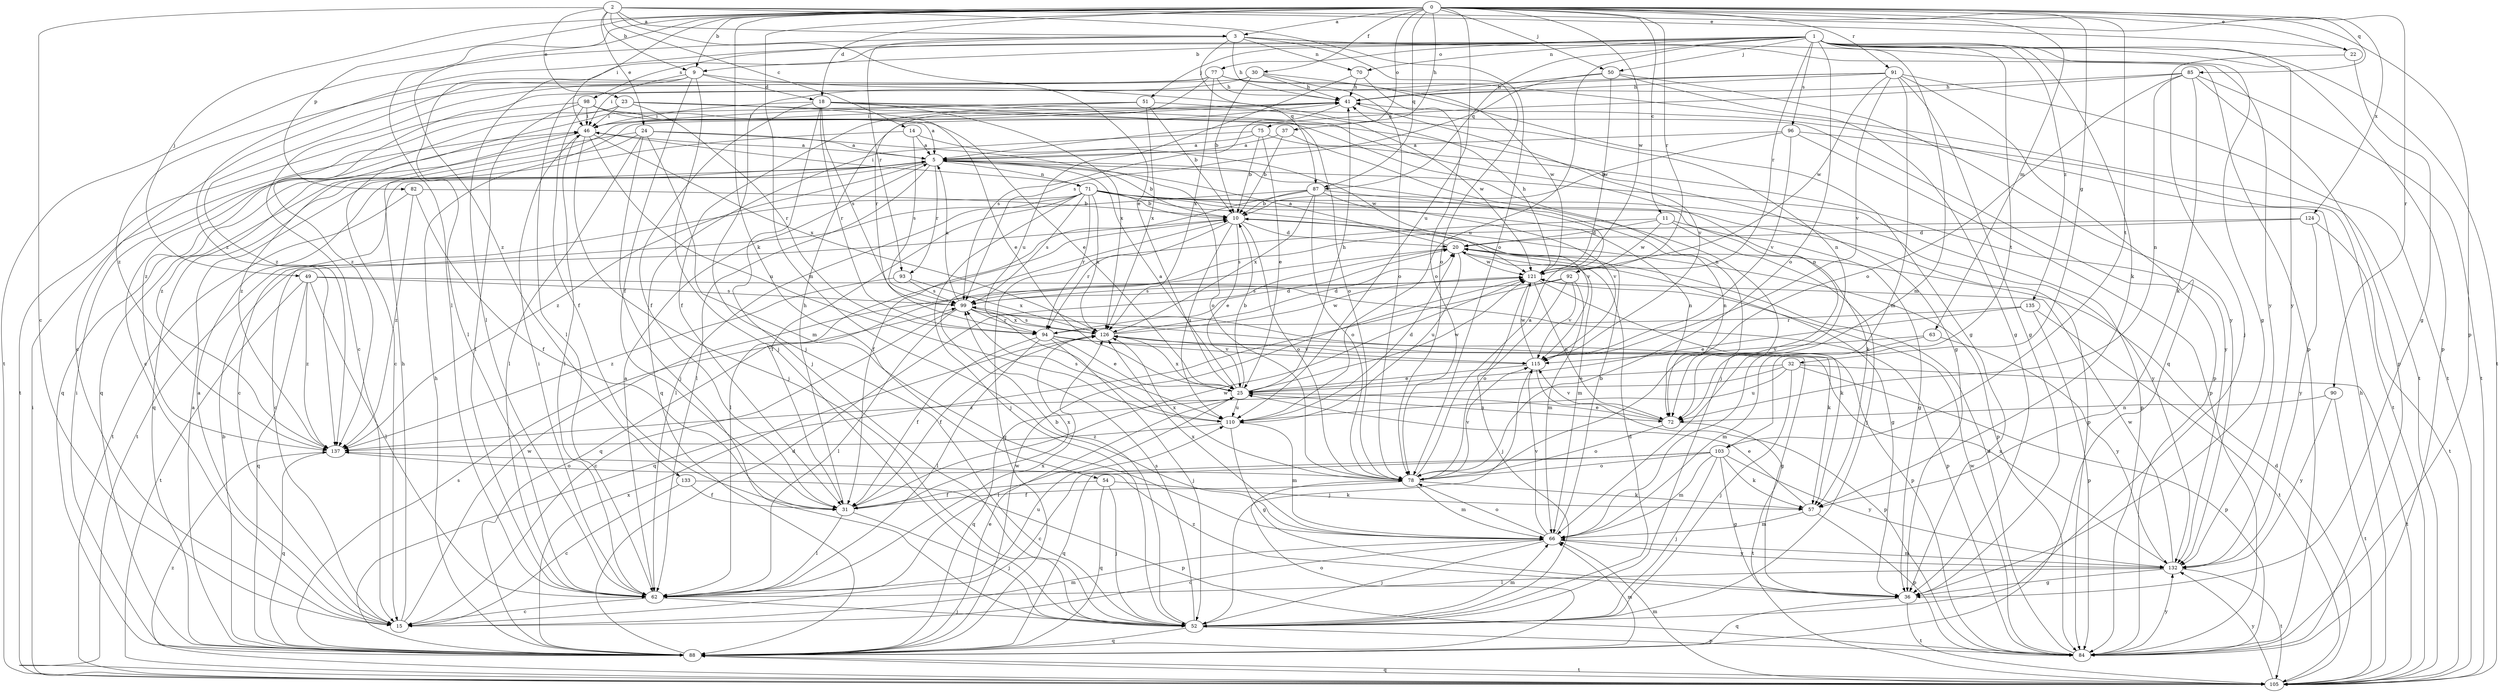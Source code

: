 strict digraph  {
0;
1;
2;
3;
5;
9;
10;
11;
14;
15;
18;
20;
22;
23;
24;
25;
30;
31;
32;
36;
37;
41;
46;
49;
50;
51;
52;
54;
57;
62;
63;
66;
70;
71;
72;
75;
77;
78;
82;
84;
85;
87;
88;
90;
91;
92;
93;
94;
96;
98;
99;
103;
105;
110;
115;
121;
124;
126;
132;
133;
135;
137;
0 -> 3  [label=a];
0 -> 9  [label=b];
0 -> 11  [label=c];
0 -> 18  [label=d];
0 -> 22  [label=e];
0 -> 30  [label=f];
0 -> 32  [label=g];
0 -> 37  [label=h];
0 -> 46  [label=i];
0 -> 49  [label=j];
0 -> 50  [label=j];
0 -> 54  [label=k];
0 -> 62  [label=l];
0 -> 63  [label=m];
0 -> 66  [label=m];
0 -> 75  [label=o];
0 -> 82  [label=p];
0 -> 85  [label=q];
0 -> 87  [label=q];
0 -> 90  [label=r];
0 -> 91  [label=r];
0 -> 92  [label=r];
0 -> 103  [label=t];
0 -> 110  [label=u];
0 -> 121  [label=w];
0 -> 124  [label=x];
0 -> 133  [label=z];
1 -> 9  [label=b];
1 -> 36  [label=g];
1 -> 50  [label=j];
1 -> 51  [label=j];
1 -> 57  [label=k];
1 -> 62  [label=l];
1 -> 66  [label=m];
1 -> 70  [label=n];
1 -> 77  [label=o];
1 -> 78  [label=o];
1 -> 84  [label=p];
1 -> 87  [label=q];
1 -> 92  [label=r];
1 -> 96  [label=s];
1 -> 103  [label=t];
1 -> 105  [label=t];
1 -> 110  [label=u];
1 -> 132  [label=y];
1 -> 135  [label=z];
1 -> 137  [label=z];
2 -> 3  [label=a];
2 -> 9  [label=b];
2 -> 14  [label=c];
2 -> 15  [label=c];
2 -> 22  [label=e];
2 -> 23  [label=e];
2 -> 24  [label=e];
2 -> 25  [label=e];
2 -> 78  [label=o];
2 -> 84  [label=p];
3 -> 41  [label=h];
3 -> 70  [label=n];
3 -> 78  [label=o];
3 -> 84  [label=p];
3 -> 87  [label=q];
3 -> 93  [label=r];
3 -> 98  [label=s];
3 -> 105  [label=t];
3 -> 132  [label=y];
5 -> 10  [label=b];
5 -> 15  [label=c];
5 -> 62  [label=l];
5 -> 71  [label=n];
5 -> 84  [label=p];
5 -> 88  [label=q];
5 -> 93  [label=r];
5 -> 137  [label=z];
9 -> 18  [label=d];
9 -> 31  [label=f];
9 -> 46  [label=i];
9 -> 52  [label=j];
9 -> 62  [label=l];
9 -> 72  [label=n];
9 -> 137  [label=z];
10 -> 20  [label=d];
10 -> 25  [label=e];
10 -> 62  [label=l];
10 -> 78  [label=o];
10 -> 84  [label=p];
10 -> 94  [label=r];
10 -> 110  [label=u];
11 -> 20  [label=d];
11 -> 36  [label=g];
11 -> 52  [label=j];
11 -> 88  [label=q];
11 -> 121  [label=w];
14 -> 5  [label=a];
14 -> 88  [label=q];
14 -> 99  [label=s];
14 -> 121  [label=w];
15 -> 5  [label=a];
15 -> 41  [label=h];
15 -> 66  [label=m];
15 -> 121  [label=w];
18 -> 31  [label=f];
18 -> 46  [label=i];
18 -> 52  [label=j];
18 -> 72  [label=n];
18 -> 78  [label=o];
18 -> 84  [label=p];
18 -> 94  [label=r];
18 -> 99  [label=s];
18 -> 126  [label=x];
20 -> 5  [label=a];
20 -> 36  [label=g];
20 -> 66  [label=m];
20 -> 88  [label=q];
20 -> 110  [label=u];
20 -> 121  [label=w];
22 -> 36  [label=g];
22 -> 52  [label=j];
23 -> 15  [label=c];
23 -> 25  [label=e];
23 -> 36  [label=g];
23 -> 46  [label=i];
23 -> 94  [label=r];
23 -> 137  [label=z];
24 -> 5  [label=a];
24 -> 52  [label=j];
24 -> 62  [label=l];
24 -> 66  [label=m];
24 -> 78  [label=o];
24 -> 88  [label=q];
24 -> 137  [label=z];
25 -> 5  [label=a];
25 -> 10  [label=b];
25 -> 41  [label=h];
25 -> 62  [label=l];
25 -> 72  [label=n];
25 -> 88  [label=q];
25 -> 110  [label=u];
25 -> 121  [label=w];
25 -> 126  [label=x];
30 -> 10  [label=b];
30 -> 15  [label=c];
30 -> 41  [label=h];
30 -> 52  [label=j];
30 -> 78  [label=o];
30 -> 121  [label=w];
31 -> 41  [label=h];
31 -> 52  [label=j];
31 -> 62  [label=l];
31 -> 121  [label=w];
31 -> 126  [label=x];
32 -> 25  [label=e];
32 -> 52  [label=j];
32 -> 84  [label=p];
32 -> 105  [label=t];
32 -> 110  [label=u];
32 -> 137  [label=z];
36 -> 88  [label=q];
36 -> 105  [label=t];
36 -> 137  [label=z];
37 -> 5  [label=a];
37 -> 10  [label=b];
37 -> 52  [label=j];
41 -> 46  [label=i];
41 -> 99  [label=s];
41 -> 115  [label=v];
46 -> 5  [label=a];
46 -> 52  [label=j];
46 -> 62  [label=l];
46 -> 110  [label=u];
46 -> 126  [label=x];
46 -> 137  [label=z];
49 -> 62  [label=l];
49 -> 84  [label=p];
49 -> 88  [label=q];
49 -> 99  [label=s];
49 -> 105  [label=t];
49 -> 137  [label=z];
50 -> 36  [label=g];
50 -> 41  [label=h];
50 -> 99  [label=s];
50 -> 121  [label=w];
50 -> 132  [label=y];
51 -> 10  [label=b];
51 -> 15  [label=c];
51 -> 31  [label=f];
51 -> 46  [label=i];
51 -> 121  [label=w];
51 -> 126  [label=x];
52 -> 10  [label=b];
52 -> 20  [label=d];
52 -> 66  [label=m];
52 -> 84  [label=p];
52 -> 88  [label=q];
52 -> 99  [label=s];
54 -> 31  [label=f];
54 -> 52  [label=j];
54 -> 57  [label=k];
54 -> 88  [label=q];
57 -> 25  [label=e];
57 -> 66  [label=m];
57 -> 84  [label=p];
62 -> 5  [label=a];
62 -> 15  [label=c];
62 -> 46  [label=i];
62 -> 52  [label=j];
62 -> 110  [label=u];
62 -> 126  [label=x];
63 -> 66  [label=m];
63 -> 115  [label=v];
63 -> 132  [label=y];
66 -> 10  [label=b];
66 -> 15  [label=c];
66 -> 52  [label=j];
66 -> 78  [label=o];
66 -> 115  [label=v];
66 -> 126  [label=x];
66 -> 132  [label=y];
70 -> 41  [label=h];
70 -> 78  [label=o];
70 -> 110  [label=u];
71 -> 10  [label=b];
71 -> 31  [label=f];
71 -> 46  [label=i];
71 -> 52  [label=j];
71 -> 57  [label=k];
71 -> 62  [label=l];
71 -> 72  [label=n];
71 -> 84  [label=p];
71 -> 94  [label=r];
71 -> 99  [label=s];
71 -> 105  [label=t];
71 -> 115  [label=v];
71 -> 126  [label=x];
71 -> 132  [label=y];
72 -> 25  [label=e];
72 -> 78  [label=o];
72 -> 105  [label=t];
72 -> 115  [label=v];
75 -> 5  [label=a];
75 -> 10  [label=b];
75 -> 25  [label=e];
75 -> 88  [label=q];
75 -> 132  [label=y];
77 -> 15  [label=c];
77 -> 36  [label=g];
77 -> 41  [label=h];
77 -> 94  [label=r];
77 -> 105  [label=t];
77 -> 126  [label=x];
77 -> 137  [label=z];
78 -> 5  [label=a];
78 -> 31  [label=f];
78 -> 57  [label=k];
78 -> 66  [label=m];
78 -> 115  [label=v];
78 -> 126  [label=x];
82 -> 10  [label=b];
82 -> 31  [label=f];
82 -> 105  [label=t];
82 -> 137  [label=z];
84 -> 20  [label=d];
84 -> 121  [label=w];
84 -> 132  [label=y];
85 -> 5  [label=a];
85 -> 41  [label=h];
85 -> 57  [label=k];
85 -> 72  [label=n];
85 -> 78  [label=o];
85 -> 84  [label=p];
85 -> 105  [label=t];
87 -> 10  [label=b];
87 -> 15  [label=c];
87 -> 31  [label=f];
87 -> 72  [label=n];
87 -> 78  [label=o];
87 -> 115  [label=v];
87 -> 126  [label=x];
88 -> 5  [label=a];
88 -> 10  [label=b];
88 -> 20  [label=d];
88 -> 25  [label=e];
88 -> 41  [label=h];
88 -> 46  [label=i];
88 -> 66  [label=m];
88 -> 78  [label=o];
88 -> 99  [label=s];
88 -> 105  [label=t];
88 -> 121  [label=w];
88 -> 126  [label=x];
90 -> 72  [label=n];
90 -> 105  [label=t];
90 -> 132  [label=y];
91 -> 36  [label=g];
91 -> 41  [label=h];
91 -> 62  [label=l];
91 -> 66  [label=m];
91 -> 88  [label=q];
91 -> 105  [label=t];
91 -> 115  [label=v];
91 -> 121  [label=w];
91 -> 137  [label=z];
92 -> 66  [label=m];
92 -> 78  [label=o];
92 -> 88  [label=q];
92 -> 99  [label=s];
92 -> 115  [label=v];
93 -> 99  [label=s];
93 -> 126  [label=x];
93 -> 137  [label=z];
94 -> 20  [label=d];
94 -> 25  [label=e];
94 -> 31  [label=f];
94 -> 36  [label=g];
94 -> 52  [label=j];
94 -> 62  [label=l];
94 -> 115  [label=v];
96 -> 5  [label=a];
96 -> 10  [label=b];
96 -> 84  [label=p];
96 -> 105  [label=t];
96 -> 115  [label=v];
98 -> 5  [label=a];
98 -> 25  [label=e];
98 -> 31  [label=f];
98 -> 46  [label=i];
98 -> 62  [label=l];
98 -> 72  [label=n];
98 -> 105  [label=t];
99 -> 5  [label=a];
99 -> 15  [label=c];
99 -> 57  [label=k];
99 -> 62  [label=l];
99 -> 84  [label=p];
99 -> 94  [label=r];
99 -> 126  [label=x];
103 -> 15  [label=c];
103 -> 36  [label=g];
103 -> 52  [label=j];
103 -> 57  [label=k];
103 -> 66  [label=m];
103 -> 78  [label=o];
103 -> 88  [label=q];
103 -> 132  [label=y];
105 -> 20  [label=d];
105 -> 41  [label=h];
105 -> 46  [label=i];
105 -> 66  [label=m];
105 -> 88  [label=q];
105 -> 132  [label=y];
105 -> 137  [label=z];
110 -> 20  [label=d];
110 -> 36  [label=g];
110 -> 66  [label=m];
110 -> 99  [label=s];
110 -> 137  [label=z];
115 -> 25  [label=e];
115 -> 52  [label=j];
115 -> 84  [label=p];
115 -> 121  [label=w];
121 -> 41  [label=h];
121 -> 52  [label=j];
121 -> 57  [label=k];
121 -> 72  [label=n];
121 -> 99  [label=s];
124 -> 20  [label=d];
124 -> 99  [label=s];
124 -> 105  [label=t];
124 -> 132  [label=y];
126 -> 20  [label=d];
126 -> 31  [label=f];
126 -> 99  [label=s];
126 -> 115  [label=v];
126 -> 121  [label=w];
132 -> 36  [label=g];
132 -> 62  [label=l];
132 -> 66  [label=m];
132 -> 105  [label=t];
132 -> 121  [label=w];
132 -> 126  [label=x];
133 -> 15  [label=c];
133 -> 31  [label=f];
133 -> 84  [label=p];
135 -> 25  [label=e];
135 -> 84  [label=p];
135 -> 94  [label=r];
135 -> 105  [label=t];
137 -> 78  [label=o];
137 -> 88  [label=q];
}
